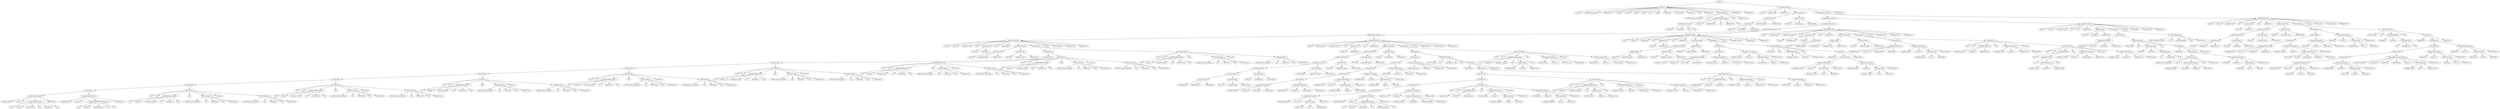digraph {
n0 [label="Program:"];
n1 [label="MainClass:"];
n2 [label=":CLASS"];
n1 -> n2
n3 [label="Identifier:BinarySearch"];
n1 -> n3
n4 [label="LBRACKET:{"];
n1 -> n4
n5 [label=":PUBLIC"];
n1 -> n5
n6 [label=":STATIC"];
n1 -> n6
n7 [label=":VOID"];
n1 -> n7
n8 [label=":MAIN"];
n1 -> n8
n9 [label="LP:("];
n1 -> n9
n10 [label=":String"];
n1 -> n10
n11 [label="LSQUAREP:["];
n1 -> n11
n12 [label="RSQUAREP:]"];
n1 -> n12
n13 [label="Identifier:a"];
n1 -> n13
n14 [label="RP:)"];
n1 -> n14
n15 [label="LBRACKET:{"];
n1 -> n15
n16 [label="PrintStatement:"];
n17 [label="PRINT:System.out.println"];
n16 -> n17
n18 [label="LP:("];
n16 -> n18
n19 [label="MethodCallExpression:"];
n20 [label="NewClassExpression:"];
n21 [label="NEW:new"];
n20 -> n21
n22 [label="Identifier:BS"];
n20 -> n22
n23 [label="LP:("];
n20 -> n23
n24 [label="RP:)"];
n20 -> n24
n19 -> n20
n25 [label="PERIOD:."];
n19 -> n25
n26 [label="Identifier:Start"];
n19 -> n26
n27 [label="LP:("];
n19 -> n27
n28 [label="INTEGER:20"];
n19 -> n28
n29 [label="RP:)"];
n19 -> n29
n16 -> n19
n30 [label="RP:)"];
n16 -> n30
n31 [label="SEMICOLON:;"];
n16 -> n31
n1 -> n16
n32 [label="RBRACKET:}"];
n1 -> n32
n33 [label="RBRACKET:}"];
n1 -> n33
n0 -> n1
n34 [label="ClassDeclaration:"];
n35 [label=":CLASS"];
n34 -> n35
n36 [label="Identifier:BS"];
n34 -> n36
n37 [label="LBRACKET:{"];
n34 -> n37
n38 [label="VarDeclarationList:"];
n39 [label="VarDeclaration:"];
n40 [label="TypeVector:"];
n41 [label="Type:INT"];
n40 -> n41
n42 [label="LSQUAREP:["];
n40 -> n42
n43 [label="RSQUAREP:]"];
n40 -> n43
n39 -> n40
n44 [label="Identifier:number"];
n39 -> n44
n45 [label="SEMICOLON:;"];
n39 -> n45
n38 -> n39
n46 [label="VarDeclaration:"];
n47 [label="TYPE:int"];
n46 -> n47
n48 [label="Identifier:size"];
n46 -> n48
n49 [label="SEMICOLON:;"];
n46 -> n49
n38 -> n46
n34 -> n38
n50 [label="MethodDeclarationList:"];
n51 [label="MethodDeclarationList:"];
n52 [label="MethodDeclarationList:"];
n53 [label="MethodDeclarationList:"];
n54 [label="MethodDeclarationList:"];
n55 [label="MethodDeclaration:"];
n56 [label=":public"];
n55 -> n56
n57 [label="TYPE:int"];
n55 -> n57
n58 [label="Identifier:Start"];
n55 -> n58
n59 [label="LP:("];
n55 -> n59
n60 [label="ParameterList:"];
n61 [label="TYPE:int"];
n60 -> n61
n62 [label="Identifier:sz"];
n60 -> n62
n55 -> n60
n63 [label="RP:)"];
n55 -> n63
n64 [label="LBRACKET:{"];
n55 -> n64
n65 [label="VarDeclarationList:"];
n66 [label="VarDeclaration:"];
n67 [label="TYPE:int"];
n66 -> n67
n68 [label="Identifier:aux01"];
n66 -> n68
n69 [label="SEMICOLON:;"];
n66 -> n69
n65 -> n66
n70 [label="VarDeclaration:"];
n71 [label="TYPE:int"];
n70 -> n71
n72 [label="Identifier:aux02"];
n70 -> n72
n73 [label="SEMICOLON:;"];
n70 -> n73
n65 -> n70
n55 -> n65
n74 [label="StatementList:"];
n75 [label="StatementList:"];
n76 [label="StatementList:"];
n77 [label="StatementList:"];
n78 [label="StatementList:"];
n79 [label="StatementList:"];
n80 [label="StatementList:"];
n81 [label="StatementList:"];
n82 [label="StatementList:"];
n83 [label="AssignmentStatement:"];
n84 [label="Identifier:aux01"];
n83 -> n84
n85 [label="EQUALS:="];
n83 -> n85
n86 [label="MethodCallExpression:"];
n87 [label=":this"];
n86 -> n87
n88 [label="PERIOD:."];
n86 -> n88
n89 [label="Identifier:Init"];
n86 -> n89
n90 [label="LP:("];
n86 -> n90
n91 [label="Identifier:sz"];
n86 -> n91
n92 [label="RP:)"];
n86 -> n92
n83 -> n86
n93 [label="SEMICOLON:;"];
n83 -> n93
n82 -> n83
n94 [label="AssignmentStatement:"];
n95 [label="Identifier:aux02"];
n94 -> n95
n96 [label="EQUALS:="];
n94 -> n96
n97 [label="MethodCallExpressionWithoutArgs:"];
n98 [label=":this"];
n97 -> n98
n99 [label="PERIOD:."];
n97 -> n99
n100 [label="Identifier:Print"];
n97 -> n100
n101 [label="LP:("];
n97 -> n101
n102 [label="RP:)"];
n97 -> n102
n94 -> n97
n103 [label="SEMICOLON:;"];
n94 -> n103
n82 -> n94
n81 -> n82
n104 [label="IFStatement:"];
n105 [label="IF:if"];
n104 -> n105
n106 [label="LP:("];
n104 -> n106
n107 [label="MethodCallExpression:"];
n108 [label=":this"];
n107 -> n108
n109 [label="PERIOD:."];
n107 -> n109
n110 [label="Identifier:Search"];
n107 -> n110
n111 [label="LP:("];
n107 -> n111
n112 [label="INTEGER:8"];
n107 -> n112
n113 [label="RP:)"];
n107 -> n113
n104 -> n107
n114 [label="RP:)"];
n104 -> n114
n115 [label="PrintStatement:"];
n116 [label="PRINT:System.out.println"];
n115 -> n116
n117 [label="LP:("];
n115 -> n117
n118 [label="INTEGER:1"];
n115 -> n118
n119 [label="RP:)"];
n115 -> n119
n120 [label="SEMICOLON:;"];
n115 -> n120
n104 -> n115
n121 [label="ELSE:else"];
n104 -> n121
n122 [label="PrintStatement:"];
n123 [label="PRINT:System.out.println"];
n122 -> n123
n124 [label="LP:("];
n122 -> n124
n125 [label="INTEGER:0"];
n122 -> n125
n126 [label="RP:)"];
n122 -> n126
n127 [label="SEMICOLON:;"];
n122 -> n127
n104 -> n122
n81 -> n104
n80 -> n81
n128 [label="IFStatement:"];
n129 [label="IF:if"];
n128 -> n129
n130 [label="LP:("];
n128 -> n130
n131 [label="MethodCallExpression:"];
n132 [label=":this"];
n131 -> n132
n133 [label="PERIOD:."];
n131 -> n133
n134 [label="Identifier:Search"];
n131 -> n134
n135 [label="LP:("];
n131 -> n135
n136 [label="INTEGER:19"];
n131 -> n136
n137 [label="RP:)"];
n131 -> n137
n128 -> n131
n138 [label="RP:)"];
n128 -> n138
n139 [label="PrintStatement:"];
n140 [label="PRINT:System.out.println"];
n139 -> n140
n141 [label="LP:("];
n139 -> n141
n142 [label="INTEGER:1"];
n139 -> n142
n143 [label="RP:)"];
n139 -> n143
n144 [label="SEMICOLON:;"];
n139 -> n144
n128 -> n139
n145 [label="ELSE:else"];
n128 -> n145
n146 [label="PrintStatement:"];
n147 [label="PRINT:System.out.println"];
n146 -> n147
n148 [label="LP:("];
n146 -> n148
n149 [label="INTEGER:0"];
n146 -> n149
n150 [label="RP:)"];
n146 -> n150
n151 [label="SEMICOLON:;"];
n146 -> n151
n128 -> n146
n80 -> n128
n79 -> n80
n152 [label="IFStatement:"];
n153 [label="IF:if"];
n152 -> n153
n154 [label="LP:("];
n152 -> n154
n155 [label="MethodCallExpression:"];
n156 [label=":this"];
n155 -> n156
n157 [label="PERIOD:."];
n155 -> n157
n158 [label="Identifier:Search"];
n155 -> n158
n159 [label="LP:("];
n155 -> n159
n160 [label="INTEGER:20"];
n155 -> n160
n161 [label="RP:)"];
n155 -> n161
n152 -> n155
n162 [label="RP:)"];
n152 -> n162
n163 [label="PrintStatement:"];
n164 [label="PRINT:System.out.println"];
n163 -> n164
n165 [label="LP:("];
n163 -> n165
n166 [label="INTEGER:1"];
n163 -> n166
n167 [label="RP:)"];
n163 -> n167
n168 [label="SEMICOLON:;"];
n163 -> n168
n152 -> n163
n169 [label="ELSE:else"];
n152 -> n169
n170 [label="PrintStatement:"];
n171 [label="PRINT:System.out.println"];
n170 -> n171
n172 [label="LP:("];
n170 -> n172
n173 [label="INTEGER:0"];
n170 -> n173
n174 [label="RP:)"];
n170 -> n174
n175 [label="SEMICOLON:;"];
n170 -> n175
n152 -> n170
n79 -> n152
n78 -> n79
n176 [label="IFStatement:"];
n177 [label="IF:if"];
n176 -> n177
n178 [label="LP:("];
n176 -> n178
n179 [label="MethodCallExpression:"];
n180 [label=":this"];
n179 -> n180
n181 [label="PERIOD:."];
n179 -> n181
n182 [label="Identifier:Search"];
n179 -> n182
n183 [label="LP:("];
n179 -> n183
n184 [label="INTEGER:21"];
n179 -> n184
n185 [label="RP:)"];
n179 -> n185
n176 -> n179
n186 [label="RP:)"];
n176 -> n186
n187 [label="PrintStatement:"];
n188 [label="PRINT:System.out.println"];
n187 -> n188
n189 [label="LP:("];
n187 -> n189
n190 [label="INTEGER:1"];
n187 -> n190
n191 [label="RP:)"];
n187 -> n191
n192 [label="SEMICOLON:;"];
n187 -> n192
n176 -> n187
n193 [label="ELSE:else"];
n176 -> n193
n194 [label="PrintStatement:"];
n195 [label="PRINT:System.out.println"];
n194 -> n195
n196 [label="LP:("];
n194 -> n196
n197 [label="INTEGER:0"];
n194 -> n197
n198 [label="RP:)"];
n194 -> n198
n199 [label="SEMICOLON:;"];
n194 -> n199
n176 -> n194
n78 -> n176
n77 -> n78
n200 [label="IFStatement:"];
n201 [label="IF:if"];
n200 -> n201
n202 [label="LP:("];
n200 -> n202
n203 [label="MethodCallExpression:"];
n204 [label=":this"];
n203 -> n204
n205 [label="PERIOD:."];
n203 -> n205
n206 [label="Identifier:Search"];
n203 -> n206
n207 [label="LP:("];
n203 -> n207
n208 [label="INTEGER:37"];
n203 -> n208
n209 [label="RP:)"];
n203 -> n209
n200 -> n203
n210 [label="RP:)"];
n200 -> n210
n211 [label="PrintStatement:"];
n212 [label="PRINT:System.out.println"];
n211 -> n212
n213 [label="LP:("];
n211 -> n213
n214 [label="INTEGER:1"];
n211 -> n214
n215 [label="RP:)"];
n211 -> n215
n216 [label="SEMICOLON:;"];
n211 -> n216
n200 -> n211
n217 [label="ELSE:else"];
n200 -> n217
n218 [label="PrintStatement:"];
n219 [label="PRINT:System.out.println"];
n218 -> n219
n220 [label="LP:("];
n218 -> n220
n221 [label="INTEGER:0"];
n218 -> n221
n222 [label="RP:)"];
n218 -> n222
n223 [label="SEMICOLON:;"];
n218 -> n223
n200 -> n218
n77 -> n200
n76 -> n77
n224 [label="IFStatement:"];
n225 [label="IF:if"];
n224 -> n225
n226 [label="LP:("];
n224 -> n226
n227 [label="MethodCallExpression:"];
n228 [label=":this"];
n227 -> n228
n229 [label="PERIOD:."];
n227 -> n229
n230 [label="Identifier:Search"];
n227 -> n230
n231 [label="LP:("];
n227 -> n231
n232 [label="INTEGER:38"];
n227 -> n232
n233 [label="RP:)"];
n227 -> n233
n224 -> n227
n234 [label="RP:)"];
n224 -> n234
n235 [label="PrintStatement:"];
n236 [label="PRINT:System.out.println"];
n235 -> n236
n237 [label="LP:("];
n235 -> n237
n238 [label="INTEGER:1"];
n235 -> n238
n239 [label="RP:)"];
n235 -> n239
n240 [label="SEMICOLON:;"];
n235 -> n240
n224 -> n235
n241 [label="ELSE:else"];
n224 -> n241
n242 [label="PrintStatement:"];
n243 [label="PRINT:System.out.println"];
n242 -> n243
n244 [label="LP:("];
n242 -> n244
n245 [label="INTEGER:0"];
n242 -> n245
n246 [label="RP:)"];
n242 -> n246
n247 [label="SEMICOLON:;"];
n242 -> n247
n224 -> n242
n76 -> n224
n75 -> n76
n248 [label="IFStatement:"];
n249 [label="IF:if"];
n248 -> n249
n250 [label="LP:("];
n248 -> n250
n251 [label="MethodCallExpression:"];
n252 [label=":this"];
n251 -> n252
n253 [label="PERIOD:."];
n251 -> n253
n254 [label="Identifier:Search"];
n251 -> n254
n255 [label="LP:("];
n251 -> n255
n256 [label="INTEGER:39"];
n251 -> n256
n257 [label="RP:)"];
n251 -> n257
n248 -> n251
n258 [label="RP:)"];
n248 -> n258
n259 [label="PrintStatement:"];
n260 [label="PRINT:System.out.println"];
n259 -> n260
n261 [label="LP:("];
n259 -> n261
n262 [label="INTEGER:1"];
n259 -> n262
n263 [label="RP:)"];
n259 -> n263
n264 [label="SEMICOLON:;"];
n259 -> n264
n248 -> n259
n265 [label="ELSE:else"];
n248 -> n265
n266 [label="PrintStatement:"];
n267 [label="PRINT:System.out.println"];
n266 -> n267
n268 [label="LP:("];
n266 -> n268
n269 [label="INTEGER:0"];
n266 -> n269
n270 [label="RP:)"];
n266 -> n270
n271 [label="SEMICOLON:;"];
n266 -> n271
n248 -> n266
n75 -> n248
n74 -> n75
n272 [label="IFStatement:"];
n273 [label="IF:if"];
n272 -> n273
n274 [label="LP:("];
n272 -> n274
n275 [label="MethodCallExpression:"];
n276 [label=":this"];
n275 -> n276
n277 [label="PERIOD:."];
n275 -> n277
n278 [label="Identifier:Search"];
n275 -> n278
n279 [label="LP:("];
n275 -> n279
n280 [label="INTEGER:50"];
n275 -> n280
n281 [label="RP:)"];
n275 -> n281
n272 -> n275
n282 [label="RP:)"];
n272 -> n282
n283 [label="PrintStatement:"];
n284 [label="PRINT:System.out.println"];
n283 -> n284
n285 [label="LP:("];
n283 -> n285
n286 [label="INTEGER:1"];
n283 -> n286
n287 [label="RP:)"];
n283 -> n287
n288 [label="SEMICOLON:;"];
n283 -> n288
n272 -> n283
n289 [label="ELSE:else"];
n272 -> n289
n290 [label="PrintStatement:"];
n291 [label="PRINT:System.out.println"];
n290 -> n291
n292 [label="LP:("];
n290 -> n292
n293 [label="INTEGER:0"];
n290 -> n293
n294 [label="RP:)"];
n290 -> n294
n295 [label="SEMICOLON:;"];
n290 -> n295
n272 -> n290
n74 -> n272
n55 -> n74
n296 [label=":return"];
n55 -> n296
n297 [label="INTEGER:999"];
n55 -> n297
n298 [label="SEMICOLON:;"];
n55 -> n298
n299 [label="RBRACKET:}"];
n55 -> n299
n54 -> n55
n300 [label="MethodDeclaration:"];
n301 [label=":public"];
n300 -> n301
n302 [label="TYPE:boolean"];
n300 -> n302
n303 [label="Identifier:Search"];
n300 -> n303
n304 [label="LP:("];
n300 -> n304
n305 [label="ParameterList:"];
n306 [label="TYPE:int"];
n305 -> n306
n307 [label="Identifier:num"];
n305 -> n307
n300 -> n305
n308 [label="RP:)"];
n300 -> n308
n309 [label="LBRACKET:{"];
n300 -> n309
n310 [label="VarDeclarationList:"];
n311 [label="VarDeclarationList:"];
n312 [label="VarDeclarationList:"];
n313 [label="VarDeclarationList:"];
n314 [label="VarDeclarationList:"];
n315 [label="VarDeclarationList:"];
n316 [label="VarDeclaration:"];
n317 [label="TYPE:boolean"];
n316 -> n317
n318 [label="Identifier:bs01"];
n316 -> n318
n319 [label="SEMICOLON:;"];
n316 -> n319
n315 -> n316
n320 [label="VarDeclaration:"];
n321 [label="TYPE:int"];
n320 -> n321
n322 [label="Identifier:right"];
n320 -> n322
n323 [label="SEMICOLON:;"];
n320 -> n323
n315 -> n320
n314 -> n315
n324 [label="VarDeclaration:"];
n325 [label="TYPE:int"];
n324 -> n325
n326 [label="Identifier:left"];
n324 -> n326
n327 [label="SEMICOLON:;"];
n324 -> n327
n314 -> n324
n313 -> n314
n328 [label="VarDeclaration:"];
n329 [label="TYPE:boolean"];
n328 -> n329
n330 [label="Identifier:var_cont"];
n328 -> n330
n331 [label="SEMICOLON:;"];
n328 -> n331
n313 -> n328
n312 -> n313
n332 [label="VarDeclaration:"];
n333 [label="TYPE:int"];
n332 -> n333
n334 [label="Identifier:medium"];
n332 -> n334
n335 [label="SEMICOLON:;"];
n332 -> n335
n312 -> n332
n311 -> n312
n336 [label="VarDeclaration:"];
n337 [label="TYPE:int"];
n336 -> n337
n338 [label="Identifier:aux01"];
n336 -> n338
n339 [label="SEMICOLON:;"];
n336 -> n339
n311 -> n336
n310 -> n311
n340 [label="VarDeclaration:"];
n341 [label="TYPE:int"];
n340 -> n341
n342 [label="Identifier:nt"];
n340 -> n342
n343 [label="SEMICOLON:;"];
n340 -> n343
n310 -> n340
n300 -> n310
n344 [label="StatementList:"];
n345 [label="StatementList:"];
n346 [label="StatementList:"];
n347 [label="StatementList:"];
n348 [label="StatementList:"];
n349 [label="StatementList:"];
n350 [label="StatementList:"];
n351 [label="AssignmentStatement:"];
n352 [label="Identifier:aux01"];
n351 -> n352
n353 [label="EQUALS:="];
n351 -> n353
n354 [label="INTEGER:0"];
n351 -> n354
n355 [label="SEMICOLON:;"];
n351 -> n355
n350 -> n351
n356 [label="AssignmentStatement:"];
n357 [label="Identifier:bs01"];
n356 -> n357
n358 [label="EQUALS:="];
n356 -> n358
n359 [label="LITERAL:false"];
n356 -> n359
n360 [label="SEMICOLON:;"];
n356 -> n360
n350 -> n356
n349 -> n350
n361 [label="AssignmentStatement:"];
n362 [label="Identifier:right"];
n361 -> n362
n363 [label="EQUALS:="];
n361 -> n363
n364 [label="LengthExpression:"];
n365 [label="Identifier:number"];
n364 -> n365
n366 [label="PERIOD:."];
n364 -> n366
n367 [label="LENGTH:length"];
n364 -> n367
n361 -> n364
n368 [label="SEMICOLON:;"];
n361 -> n368
n349 -> n361
n348 -> n349
n369 [label="AssignmentStatement:"];
n370 [label="Identifier:right"];
n369 -> n370
n371 [label="EQUALS:="];
n369 -> n371
n372 [label="MinusExpression:"];
n373 [label="Identifier:right"];
n372 -> n373
n374 [label="MINUS:-"];
n372 -> n374
n375 [label="INTEGER:1"];
n372 -> n375
n369 -> n372
n376 [label="SEMICOLON:;"];
n369 -> n376
n348 -> n369
n347 -> n348
n377 [label="AssignmentStatement:"];
n378 [label="Identifier:left"];
n377 -> n378
n379 [label="EQUALS:="];
n377 -> n379
n380 [label="INTEGER:0"];
n377 -> n380
n381 [label="SEMICOLON:;"];
n377 -> n381
n347 -> n377
n346 -> n347
n382 [label="AssignmentStatement:"];
n383 [label="Identifier:var_cont"];
n382 -> n383
n384 [label="EQUALS:="];
n382 -> n384
n385 [label="LITERAL:true"];
n382 -> n385
n386 [label="SEMICOLON:;"];
n382 -> n386
n346 -> n382
n345 -> n346
n387 [label="WHILEStatement:"];
n388 [label="WHILE:while"];
n387 -> n388
n389 [label="LP:("];
n387 -> n389
n390 [label="Identifier:var_cont"];
n387 -> n390
n391 [label="RP:)"];
n387 -> n391
n392 [label="Statement:"];
n393 [label="LBRACKET:{"];
n392 -> n393
n394 [label="StatementList:"];
n395 [label="StatementList:"];
n396 [label="StatementList:"];
n397 [label="StatementList:"];
n398 [label="StatementList:"];
n399 [label="AssignmentStatement:"];
n400 [label="Identifier:medium"];
n399 -> n400
n401 [label="EQUALS:="];
n399 -> n401
n402 [label="PlusExpression:"];
n403 [label="Identifier:left"];
n402 -> n403
n404 [label="PLUS:+"];
n402 -> n404
n405 [label="Identifier:right"];
n402 -> n405
n399 -> n402
n406 [label="SEMICOLON:;"];
n399 -> n406
n398 -> n399
n407 [label="AssignmentStatement:"];
n408 [label="Identifier:medium"];
n407 -> n408
n409 [label="EQUALS:="];
n407 -> n409
n410 [label="MethodCallExpression:"];
n411 [label=":this"];
n410 -> n411
n412 [label="PERIOD:."];
n410 -> n412
n413 [label="Identifier:Div"];
n410 -> n413
n414 [label="LP:("];
n410 -> n414
n415 [label="Identifier:medium"];
n410 -> n415
n416 [label="RP:)"];
n410 -> n416
n407 -> n410
n417 [label="SEMICOLON:;"];
n407 -> n417
n398 -> n407
n397 -> n398
n418 [label="AssignmentStatement:"];
n419 [label="Identifier:aux01"];
n418 -> n419
n420 [label="EQUALS:="];
n418 -> n420
n421 [label="VectorAccessExpression:"];
n422 [label="Identifier:number"];
n421 -> n422
n423 [label="LSQUAREP:["];
n421 -> n423
n424 [label="Identifier:medium"];
n421 -> n424
n425 [label="RSQUAREP:]"];
n421 -> n425
n418 -> n421
n426 [label="SEMICOLON:;"];
n418 -> n426
n397 -> n418
n396 -> n397
n427 [label="IFStatement:"];
n428 [label="IF:if"];
n427 -> n428
n429 [label="LP:("];
n427 -> n429
n430 [label="LESSERExpression:"];
n431 [label="Identifier:num"];
n430 -> n431
n432 [label="LESSER:<"];
n430 -> n432
n433 [label="Identifier:aux01"];
n430 -> n433
n427 -> n430
n434 [label="RP:)"];
n427 -> n434
n435 [label="AssignmentStatement:"];
n436 [label="Identifier:right"];
n435 -> n436
n437 [label="EQUALS:="];
n435 -> n437
n438 [label="MinusExpression:"];
n439 [label="Identifier:medium"];
n438 -> n439
n440 [label="MINUS:-"];
n438 -> n440
n441 [label="INTEGER:1"];
n438 -> n441
n435 -> n438
n442 [label="SEMICOLON:;"];
n435 -> n442
n427 -> n435
n443 [label="ELSE:else"];
n427 -> n443
n444 [label="AssignmentStatement:"];
n445 [label="Identifier:left"];
n444 -> n445
n446 [label="EQUALS:="];
n444 -> n446
n447 [label="PlusExpression:"];
n448 [label="Identifier:medium"];
n447 -> n448
n449 [label="PLUS:+"];
n447 -> n449
n450 [label="INTEGER:1"];
n447 -> n450
n444 -> n447
n451 [label="SEMICOLON:;"];
n444 -> n451
n427 -> n444
n396 -> n427
n395 -> n396
n452 [label="IFStatement:"];
n453 [label="IF:if"];
n452 -> n453
n454 [label="LP:("];
n452 -> n454
n455 [label="MethodCallExpression:"];
n456 [label=":this"];
n455 -> n456
n457 [label="PERIOD:."];
n455 -> n457
n458 [label="Identifier:Compare"];
n455 -> n458
n459 [label="LP:("];
n455 -> n459
n460 [label="ExpressionList:"];
n461 [label="Identifier:aux01"];
n460 -> n461
n462 [label="COMMA:,"];
n460 -> n462
n463 [label="Identifier:num"];
n460 -> n463
n455 -> n460
n464 [label="RP:)"];
n455 -> n464
n452 -> n455
n465 [label="RP:)"];
n452 -> n465
n466 [label="AssignmentStatement:"];
n467 [label="Identifier:var_cont"];
n466 -> n467
n468 [label="EQUALS:="];
n466 -> n468
n469 [label="LITERAL:false"];
n466 -> n469
n470 [label="SEMICOLON:;"];
n466 -> n470
n452 -> n466
n471 [label="ELSE:else"];
n452 -> n471
n472 [label="AssignmentStatement:"];
n473 [label="Identifier:var_cont"];
n472 -> n473
n474 [label="EQUALS:="];
n472 -> n474
n475 [label="LITERAL:true"];
n472 -> n475
n476 [label="SEMICOLON:;"];
n472 -> n476
n452 -> n472
n395 -> n452
n394 -> n395
n477 [label="IFStatement:"];
n478 [label="IF:if"];
n477 -> n478
n479 [label="LP:("];
n477 -> n479
n480 [label="LESSERExpression:"];
n481 [label="Identifier:right"];
n480 -> n481
n482 [label="LESSER:<"];
n480 -> n482
n483 [label="Identifier:left"];
n480 -> n483
n477 -> n480
n484 [label="RP:)"];
n477 -> n484
n485 [label="AssignmentStatement:"];
n486 [label="Identifier:var_cont"];
n485 -> n486
n487 [label="EQUALS:="];
n485 -> n487
n488 [label="LITERAL:false"];
n485 -> n488
n489 [label="SEMICOLON:;"];
n485 -> n489
n477 -> n485
n490 [label="ELSE:else"];
n477 -> n490
n491 [label="AssignmentStatement:"];
n492 [label="Identifier:nt"];
n491 -> n492
n493 [label="EQUALS:="];
n491 -> n493
n494 [label="INTEGER:0"];
n491 -> n494
n495 [label="SEMICOLON:;"];
n491 -> n495
n477 -> n491
n394 -> n477
n392 -> n394
n496 [label="RBRACKET:}"];
n392 -> n496
n387 -> n392
n345 -> n387
n344 -> n345
n497 [label="IFStatement:"];
n498 [label="IF:if"];
n497 -> n498
n499 [label="LP:("];
n497 -> n499
n500 [label="MethodCallExpression:"];
n501 [label=":this"];
n500 -> n501
n502 [label="PERIOD:."];
n500 -> n502
n503 [label="Identifier:Compare"];
n500 -> n503
n504 [label="LP:("];
n500 -> n504
n505 [label="ExpressionList:"];
n506 [label="Identifier:aux01"];
n505 -> n506
n507 [label="COMMA:,"];
n505 -> n507
n508 [label="Identifier:num"];
n505 -> n508
n500 -> n505
n509 [label="RP:)"];
n500 -> n509
n497 -> n500
n510 [label="RP:)"];
n497 -> n510
n511 [label="AssignmentStatement:"];
n512 [label="Identifier:bs01"];
n511 -> n512
n513 [label="EQUALS:="];
n511 -> n513
n514 [label="LITERAL:true"];
n511 -> n514
n515 [label="SEMICOLON:;"];
n511 -> n515
n497 -> n511
n516 [label="ELSE:else"];
n497 -> n516
n517 [label="AssignmentStatement:"];
n518 [label="Identifier:bs01"];
n517 -> n518
n519 [label="EQUALS:="];
n517 -> n519
n520 [label="LITERAL:false"];
n517 -> n520
n521 [label="SEMICOLON:;"];
n517 -> n521
n497 -> n517
n344 -> n497
n300 -> n344
n522 [label=":return"];
n300 -> n522
n523 [label="Identifier:bs01"];
n300 -> n523
n524 [label="SEMICOLON:;"];
n300 -> n524
n525 [label="RBRACKET:}"];
n300 -> n525
n54 -> n300
n53 -> n54
n526 [label="MethodDeclaration:"];
n527 [label=":public"];
n526 -> n527
n528 [label="TYPE:int"];
n526 -> n528
n529 [label="Identifier:Div"];
n526 -> n529
n530 [label="LP:("];
n526 -> n530
n531 [label="ParameterList:"];
n532 [label="TYPE:int"];
n531 -> n532
n533 [label="Identifier:num"];
n531 -> n533
n526 -> n531
n534 [label="RP:)"];
n526 -> n534
n535 [label="LBRACKET:{"];
n526 -> n535
n536 [label="VarDeclarationList:"];
n537 [label="VarDeclarationList:"];
n538 [label="VarDeclaration:"];
n539 [label="TYPE:int"];
n538 -> n539
n540 [label="Identifier:count01"];
n538 -> n540
n541 [label="SEMICOLON:;"];
n538 -> n541
n537 -> n538
n542 [label="VarDeclaration:"];
n543 [label="TYPE:int"];
n542 -> n543
n544 [label="Identifier:count02"];
n542 -> n544
n545 [label="SEMICOLON:;"];
n542 -> n545
n537 -> n542
n536 -> n537
n546 [label="VarDeclaration:"];
n547 [label="TYPE:int"];
n546 -> n547
n548 [label="Identifier:aux03"];
n546 -> n548
n549 [label="SEMICOLON:;"];
n546 -> n549
n536 -> n546
n526 -> n536
n550 [label="StatementList:"];
n551 [label="StatementList:"];
n552 [label="StatementList:"];
n553 [label="AssignmentStatement:"];
n554 [label="Identifier:count01"];
n553 -> n554
n555 [label="EQUALS:="];
n553 -> n555
n556 [label="INTEGER:0"];
n553 -> n556
n557 [label="SEMICOLON:;"];
n553 -> n557
n552 -> n553
n558 [label="AssignmentStatement:"];
n559 [label="Identifier:count02"];
n558 -> n559
n560 [label="EQUALS:="];
n558 -> n560
n561 [label="INTEGER:0"];
n558 -> n561
n562 [label="SEMICOLON:;"];
n558 -> n562
n552 -> n558
n551 -> n552
n563 [label="AssignmentStatement:"];
n564 [label="Identifier:aux03"];
n563 -> n564
n565 [label="EQUALS:="];
n563 -> n565
n566 [label="MinusExpression:"];
n567 [label="Identifier:num"];
n566 -> n567
n568 [label="MINUS:-"];
n566 -> n568
n569 [label="INTEGER:1"];
n566 -> n569
n563 -> n566
n570 [label="SEMICOLON:;"];
n563 -> n570
n551 -> n563
n550 -> n551
n571 [label="WHILEStatement:"];
n572 [label="WHILE:while"];
n571 -> n572
n573 [label="LP:("];
n571 -> n573
n574 [label="LESSERExpression:"];
n575 [label="Identifier:count02"];
n574 -> n575
n576 [label="LESSER:<"];
n574 -> n576
n577 [label="Identifier:aux03"];
n574 -> n577
n571 -> n574
n578 [label="RP:)"];
n571 -> n578
n579 [label="Statement:"];
n580 [label="LBRACKET:{"];
n579 -> n580
n581 [label="StatementList:"];
n582 [label="AssignmentStatement:"];
n583 [label="Identifier:count01"];
n582 -> n583
n584 [label="EQUALS:="];
n582 -> n584
n585 [label="PlusExpression:"];
n586 [label="Identifier:count01"];
n585 -> n586
n587 [label="PLUS:+"];
n585 -> n587
n588 [label="INTEGER:1"];
n585 -> n588
n582 -> n585
n589 [label="SEMICOLON:;"];
n582 -> n589
n581 -> n582
n590 [label="AssignmentStatement:"];
n591 [label="Identifier:count02"];
n590 -> n591
n592 [label="EQUALS:="];
n590 -> n592
n593 [label="PlusExpression:"];
n594 [label="Identifier:count02"];
n593 -> n594
n595 [label="PLUS:+"];
n593 -> n595
n596 [label="INTEGER:2"];
n593 -> n596
n590 -> n593
n597 [label="SEMICOLON:;"];
n590 -> n597
n581 -> n590
n579 -> n581
n598 [label="RBRACKET:}"];
n579 -> n598
n571 -> n579
n550 -> n571
n526 -> n550
n599 [label=":return"];
n526 -> n599
n600 [label="Identifier:count01"];
n526 -> n600
n601 [label="SEMICOLON:;"];
n526 -> n601
n602 [label="RBRACKET:}"];
n526 -> n602
n53 -> n526
n52 -> n53
n603 [label="MethodDeclaration:"];
n604 [label=":public"];
n603 -> n604
n605 [label="TYPE:boolean"];
n603 -> n605
n606 [label="Identifier:Compare"];
n603 -> n606
n607 [label="LP:("];
n603 -> n607
n608 [label="ParameterList:"];
n609 [label="TYPE:int"];
n608 -> n609
n610 [label="Identifier:num1"];
n608 -> n610
n611 [label="COMMA:,"];
n608 -> n611
n612 [label="ParameterList:"];
n613 [label="TYPE:int"];
n612 -> n613
n614 [label="Identifier:num2"];
n612 -> n614
n608 -> n612
n603 -> n608
n615 [label="RP:)"];
n603 -> n615
n616 [label="LBRACKET:{"];
n603 -> n616
n617 [label="VarDeclarationList:"];
n618 [label="VarDeclaration:"];
n619 [label="TYPE:boolean"];
n618 -> n619
n620 [label="Identifier:retval"];
n618 -> n620
n621 [label="SEMICOLON:;"];
n618 -> n621
n617 -> n618
n622 [label="VarDeclaration:"];
n623 [label="TYPE:int"];
n622 -> n623
n624 [label="Identifier:aux02"];
n622 -> n624
n625 [label="SEMICOLON:;"];
n622 -> n625
n617 -> n622
n603 -> n617
n626 [label="StatementList:"];
n627 [label="StatementList:"];
n628 [label="AssignmentStatement:"];
n629 [label="Identifier:retval"];
n628 -> n629
n630 [label="EQUALS:="];
n628 -> n630
n631 [label="LITERAL:false"];
n628 -> n631
n632 [label="SEMICOLON:;"];
n628 -> n632
n627 -> n628
n633 [label="AssignmentStatement:"];
n634 [label="Identifier:aux02"];
n633 -> n634
n635 [label="EQUALS:="];
n633 -> n635
n636 [label="PlusExpression:"];
n637 [label="Identifier:num2"];
n636 -> n637
n638 [label="PLUS:+"];
n636 -> n638
n639 [label="INTEGER:1"];
n636 -> n639
n633 -> n636
n640 [label="SEMICOLON:;"];
n633 -> n640
n627 -> n633
n626 -> n627
n641 [label="IFStatement:"];
n642 [label="IF:if"];
n641 -> n642
n643 [label="LP:("];
n641 -> n643
n644 [label="LESSERExpression:"];
n645 [label="Identifier:num1"];
n644 -> n645
n646 [label="LESSER:<"];
n644 -> n646
n647 [label="Identifier:num2"];
n644 -> n647
n641 -> n644
n648 [label="RP:)"];
n641 -> n648
n649 [label="AssignmentStatement:"];
n650 [label="Identifier:retval"];
n649 -> n650
n651 [label="EQUALS:="];
n649 -> n651
n652 [label="LITERAL:false"];
n649 -> n652
n653 [label="SEMICOLON:;"];
n649 -> n653
n641 -> n649
n654 [label="ELSE:else"];
n641 -> n654
n655 [label="IFStatement:"];
n656 [label="IF:if"];
n655 -> n656
n657 [label="LP:("];
n655 -> n657
n658 [label="NOTExpression:"];
n659 [label="NOT:!"];
n658 -> n659
n660 [label="ParenExpression:"];
n661 [label="LP:("];
n660 -> n661
n662 [label="LESSERExpression:"];
n663 [label="Identifier:num1"];
n662 -> n663
n664 [label="LESSER:<"];
n662 -> n664
n665 [label="Identifier:aux02"];
n662 -> n665
n660 -> n662
n666 [label="RP:)"];
n660 -> n666
n658 -> n660
n655 -> n658
n667 [label="RP:)"];
n655 -> n667
n668 [label="AssignmentStatement:"];
n669 [label="Identifier:retval"];
n668 -> n669
n670 [label="EQUALS:="];
n668 -> n670
n671 [label="LITERAL:false"];
n668 -> n671
n672 [label="SEMICOLON:;"];
n668 -> n672
n655 -> n668
n673 [label="ELSE:else"];
n655 -> n673
n674 [label="AssignmentStatement:"];
n675 [label="Identifier:retval"];
n674 -> n675
n676 [label="EQUALS:="];
n674 -> n676
n677 [label="LITERAL:true"];
n674 -> n677
n678 [label="SEMICOLON:;"];
n674 -> n678
n655 -> n674
n641 -> n655
n626 -> n641
n603 -> n626
n679 [label=":return"];
n603 -> n679
n680 [label="Identifier:retval"];
n603 -> n680
n681 [label="SEMICOLON:;"];
n603 -> n681
n682 [label="RBRACKET:}"];
n603 -> n682
n52 -> n603
n51 -> n52
n683 [label="MethodDeclaration:"];
n684 [label=":public"];
n683 -> n684
n685 [label="TYPE:int"];
n683 -> n685
n686 [label="Identifier:Print"];
n683 -> n686
n687 [label="LP:("];
n683 -> n687
n688 [label="RP:)"];
n683 -> n688
n689 [label="LBRACKET:{"];
n683 -> n689
n690 [label="VarDeclaration:"];
n691 [label="TYPE:int"];
n690 -> n691
n692 [label="Identifier:j"];
n690 -> n692
n693 [label="SEMICOLON:;"];
n690 -> n693
n683 -> n690
n694 [label="StatementList:"];
n695 [label="StatementList:"];
n696 [label="AssignmentStatement:"];
n697 [label="Identifier:j"];
n696 -> n697
n698 [label="EQUALS:="];
n696 -> n698
n699 [label="INTEGER:1"];
n696 -> n699
n700 [label="SEMICOLON:;"];
n696 -> n700
n695 -> n696
n701 [label="WHILEStatement:"];
n702 [label="WHILE:while"];
n701 -> n702
n703 [label="LP:("];
n701 -> n703
n704 [label="LESSERExpression:"];
n705 [label="Identifier:j"];
n704 -> n705
n706 [label="LESSER:<"];
n704 -> n706
n707 [label="ParenExpression:"];
n708 [label="LP:("];
n707 -> n708
n709 [label="Identifier:size"];
n707 -> n709
n710 [label="RP:)"];
n707 -> n710
n704 -> n707
n701 -> n704
n711 [label="RP:)"];
n701 -> n711
n712 [label="Statement:"];
n713 [label="LBRACKET:{"];
n712 -> n713
n714 [label="StatementList:"];
n715 [label="PrintStatement:"];
n716 [label="PRINT:System.out.println"];
n715 -> n716
n717 [label="LP:("];
n715 -> n717
n718 [label="VectorAccessExpression:"];
n719 [label="Identifier:number"];
n718 -> n719
n720 [label="LSQUAREP:["];
n718 -> n720
n721 [label="Identifier:j"];
n718 -> n721
n722 [label="RSQUAREP:]"];
n718 -> n722
n715 -> n718
n723 [label="RP:)"];
n715 -> n723
n724 [label="SEMICOLON:;"];
n715 -> n724
n714 -> n715
n725 [label="AssignmentStatement:"];
n726 [label="Identifier:j"];
n725 -> n726
n727 [label="EQUALS:="];
n725 -> n727
n728 [label="PlusExpression:"];
n729 [label="Identifier:j"];
n728 -> n729
n730 [label="PLUS:+"];
n728 -> n730
n731 [label="INTEGER:1"];
n728 -> n731
n725 -> n728
n732 [label="SEMICOLON:;"];
n725 -> n732
n714 -> n725
n712 -> n714
n733 [label="RBRACKET:}"];
n712 -> n733
n701 -> n712
n695 -> n701
n694 -> n695
n734 [label="PrintStatement:"];
n735 [label="PRINT:System.out.println"];
n734 -> n735
n736 [label="LP:("];
n734 -> n736
n737 [label="INTEGER:99999"];
n734 -> n737
n738 [label="RP:)"];
n734 -> n738
n739 [label="SEMICOLON:;"];
n734 -> n739
n694 -> n734
n683 -> n694
n740 [label=":return"];
n683 -> n740
n741 [label="INTEGER:0"];
n683 -> n741
n742 [label="SEMICOLON:;"];
n683 -> n742
n743 [label="RBRACKET:}"];
n683 -> n743
n51 -> n683
n50 -> n51
n744 [label="MethodDeclaration:"];
n745 [label=":public"];
n744 -> n745
n746 [label="TYPE:int"];
n744 -> n746
n747 [label="Identifier:Init"];
n744 -> n747
n748 [label="LP:("];
n744 -> n748
n749 [label="ParameterList:"];
n750 [label="TYPE:int"];
n749 -> n750
n751 [label="Identifier:sz"];
n749 -> n751
n744 -> n749
n752 [label="RP:)"];
n744 -> n752
n753 [label="LBRACKET:{"];
n744 -> n753
n754 [label="VarDeclarationList:"];
n755 [label="VarDeclarationList:"];
n756 [label="VarDeclarationList:"];
n757 [label="VarDeclaration:"];
n758 [label="TYPE:int"];
n757 -> n758
n759 [label="Identifier:j"];
n757 -> n759
n760 [label="SEMICOLON:;"];
n757 -> n760
n756 -> n757
n761 [label="VarDeclaration:"];
n762 [label="TYPE:int"];
n761 -> n762
n763 [label="Identifier:k"];
n761 -> n763
n764 [label="SEMICOLON:;"];
n761 -> n764
n756 -> n761
n755 -> n756
n765 [label="VarDeclaration:"];
n766 [label="TYPE:int"];
n765 -> n766
n767 [label="Identifier:aux02"];
n765 -> n767
n768 [label="SEMICOLON:;"];
n765 -> n768
n755 -> n765
n754 -> n755
n769 [label="VarDeclaration:"];
n770 [label="TYPE:int"];
n769 -> n770
n771 [label="Identifier:aux01"];
n769 -> n771
n772 [label="SEMICOLON:;"];
n769 -> n772
n754 -> n769
n744 -> n754
n773 [label="StatementList:"];
n774 [label="StatementList:"];
n775 [label="StatementList:"];
n776 [label="StatementList:"];
n777 [label="AssignmentStatement:"];
n778 [label="Identifier:size"];
n777 -> n778
n779 [label="EQUALS:="];
n777 -> n779
n780 [label="Identifier:sz"];
n777 -> n780
n781 [label="SEMICOLON:;"];
n777 -> n781
n776 -> n777
n782 [label="AssignmentStatement:"];
n783 [label="Identifier:number"];
n782 -> n783
n784 [label="EQUALS:="];
n782 -> n784
n785 [label="NewVectorExpression:"];
n786 [label="NEW:new"];
n785 -> n786
n787 [label="INT:int"];
n785 -> n787
n788 [label="LSQUAREP:["];
n785 -> n788
n789 [label="Identifier:sz"];
n785 -> n789
n790 [label="RSQUAREP:]"];
n785 -> n790
n782 -> n785
n791 [label="SEMICOLON:;"];
n782 -> n791
n776 -> n782
n775 -> n776
n792 [label="AssignmentStatement:"];
n793 [label="Identifier:j"];
n792 -> n793
n794 [label="EQUALS:="];
n792 -> n794
n795 [label="INTEGER:1"];
n792 -> n795
n796 [label="SEMICOLON:;"];
n792 -> n796
n775 -> n792
n774 -> n775
n797 [label="AssignmentStatement:"];
n798 [label="Identifier:k"];
n797 -> n798
n799 [label="EQUALS:="];
n797 -> n799
n800 [label="PlusExpression:"];
n801 [label="Identifier:size"];
n800 -> n801
n802 [label="PLUS:+"];
n800 -> n802
n803 [label="INTEGER:1"];
n800 -> n803
n797 -> n800
n804 [label="SEMICOLON:;"];
n797 -> n804
n774 -> n797
n773 -> n774
n805 [label="WHILEStatement:"];
n806 [label="WHILE:while"];
n805 -> n806
n807 [label="LP:("];
n805 -> n807
n808 [label="LESSERExpression:"];
n809 [label="Identifier:j"];
n808 -> n809
n810 [label="LESSER:<"];
n808 -> n810
n811 [label="ParenExpression:"];
n812 [label="LP:("];
n811 -> n812
n813 [label="Identifier:size"];
n811 -> n813
n814 [label="RP:)"];
n811 -> n814
n808 -> n811
n805 -> n808
n815 [label="RP:)"];
n805 -> n815
n816 [label="Statement:"];
n817 [label="LBRACKET:{"];
n816 -> n817
n818 [label="StatementList:"];
n819 [label="StatementList:"];
n820 [label="StatementList:"];
n821 [label="StatementList:"];
n822 [label="AssignmentStatement:"];
n823 [label="Identifier:aux01"];
n822 -> n823
n824 [label="EQUALS:="];
n822 -> n824
n825 [label="MultExpression:"];
n826 [label="INTEGER:2"];
n825 -> n826
n827 [label="MULTOP:*"];
n825 -> n827
n828 [label="Identifier:j"];
n825 -> n828
n822 -> n825
n829 [label="SEMICOLON:;"];
n822 -> n829
n821 -> n822
n830 [label="AssignmentStatement:"];
n831 [label="Identifier:aux02"];
n830 -> n831
n832 [label="EQUALS:="];
n830 -> n832
n833 [label="MinusExpression:"];
n834 [label="Identifier:k"];
n833 -> n834
n835 [label="MINUS:-"];
n833 -> n835
n836 [label="INTEGER:3"];
n833 -> n836
n830 -> n833
n837 [label="SEMICOLON:;"];
n830 -> n837
n821 -> n830
n820 -> n821
n838 [label="VectorAssignmentStatement:"];
n839 [label="Identifier:number"];
n838 -> n839
n840 [label="LSQUAREP:["];
n838 -> n840
n841 [label="Identifier:j"];
n838 -> n841
n842 [label="RSQUAREP:]"];
n838 -> n842
n843 [label="EQUALS:="];
n838 -> n843
n844 [label="PlusExpression:"];
n845 [label="Identifier:aux01"];
n844 -> n845
n846 [label="PLUS:+"];
n844 -> n846
n847 [label="Identifier:aux02"];
n844 -> n847
n838 -> n844
n848 [label="SEMICOLON:;"];
n838 -> n848
n820 -> n838
n819 -> n820
n849 [label="AssignmentStatement:"];
n850 [label="Identifier:j"];
n849 -> n850
n851 [label="EQUALS:="];
n849 -> n851
n852 [label="PlusExpression:"];
n853 [label="Identifier:j"];
n852 -> n853
n854 [label="PLUS:+"];
n852 -> n854
n855 [label="INTEGER:1"];
n852 -> n855
n849 -> n852
n856 [label="SEMICOLON:;"];
n849 -> n856
n819 -> n849
n818 -> n819
n857 [label="AssignmentStatement:"];
n858 [label="Identifier:k"];
n857 -> n858
n859 [label="EQUALS:="];
n857 -> n859
n860 [label="MinusExpression:"];
n861 [label="Identifier:k"];
n860 -> n861
n862 [label="MINUS:-"];
n860 -> n862
n863 [label="INTEGER:1"];
n860 -> n863
n857 -> n860
n864 [label="SEMICOLON:;"];
n857 -> n864
n818 -> n857
n816 -> n818
n865 [label="RBRACKET:}"];
n816 -> n865
n805 -> n816
n773 -> n805
n744 -> n773
n866 [label=":return"];
n744 -> n866
n867 [label="INTEGER:0"];
n744 -> n867
n868 [label="SEMICOLON:;"];
n744 -> n868
n869 [label="RBRACKET:}"];
n744 -> n869
n50 -> n744
n34 -> n50
n870 [label="RBRACKET:}"];
n34 -> n870
n0 -> n34
}
